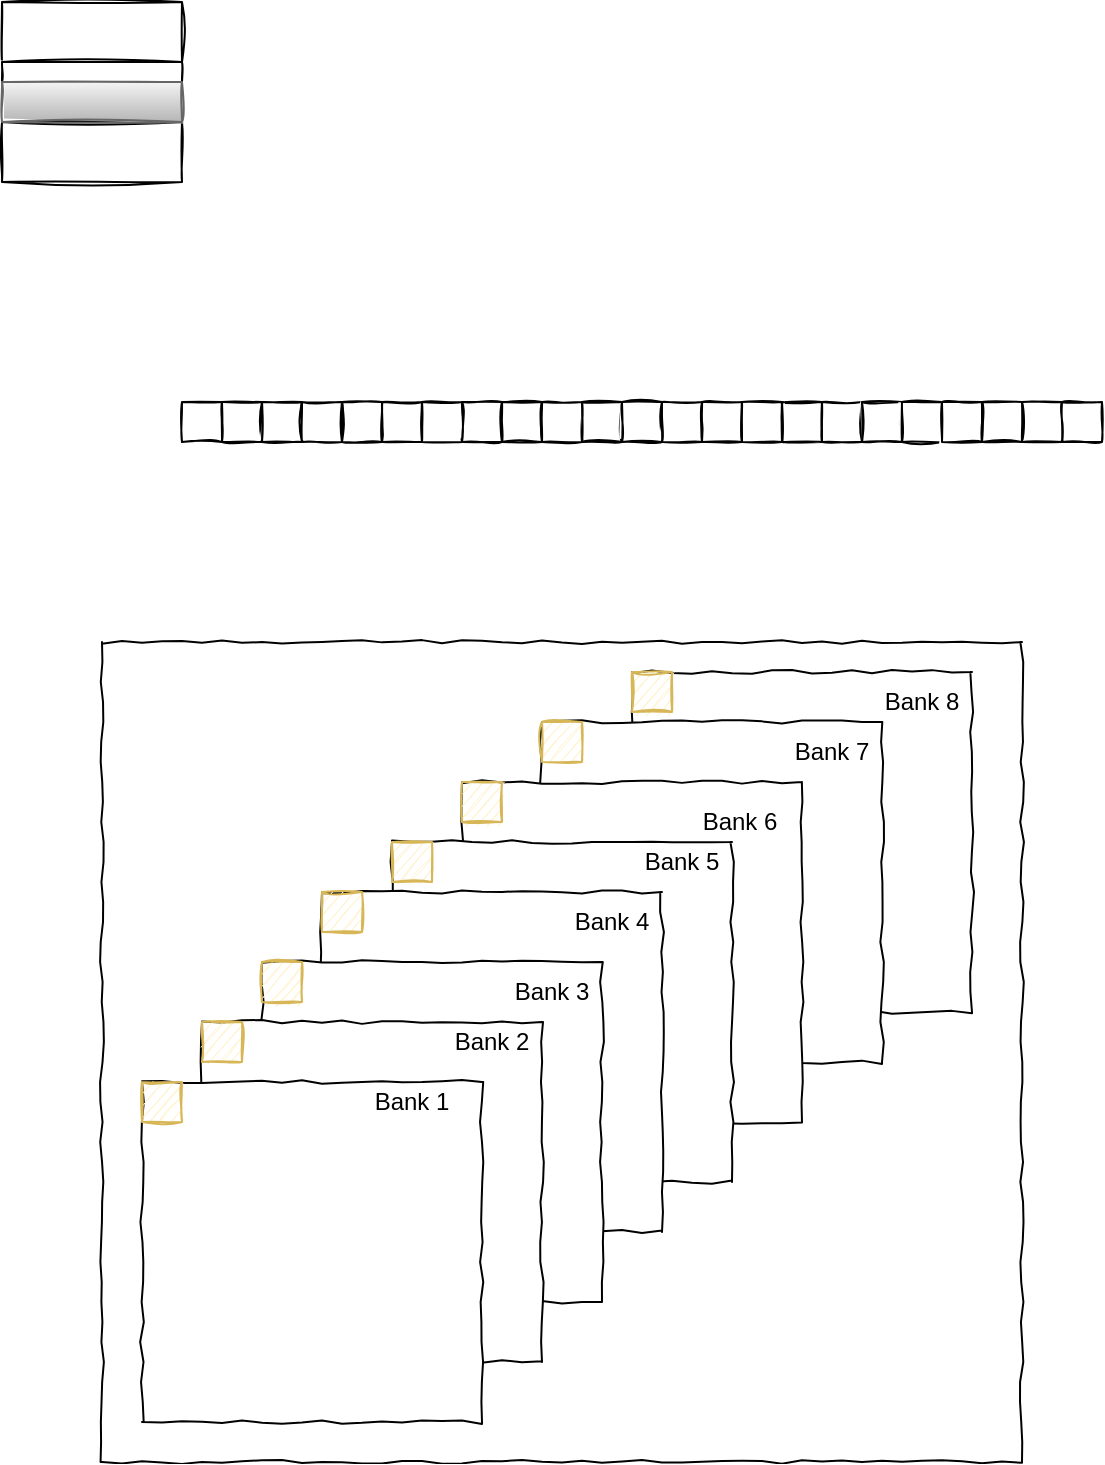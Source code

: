 <mxfile version="14.0.1" type="github">
  <diagram id="ZS9qUTMn806-23BdWWmp" name="Page-1">
    <mxGraphModel dx="1348" dy="703" grid="0" gridSize="10" guides="1" tooltips="1" connect="1" arrows="1" fold="1" page="1" pageScale="1" pageWidth="827" pageHeight="1169" background="none" math="0" shadow="0">
      <root>
        <mxCell id="0" />
        <mxCell id="1" parent="0" />
        <mxCell id="_L5JNgdixkdSD8Y0PR4u-4" value="" style="rounded=0;whiteSpace=wrap;html=1;sketch=1;gradientColor=none;" parent="1" vertex="1">
          <mxGeometry x="70" y="80" width="90" height="30" as="geometry" />
        </mxCell>
        <mxCell id="_L5JNgdixkdSD8Y0PR4u-5" value="" style="rounded=0;whiteSpace=wrap;html=1;sketch=1;gradientColor=none;" parent="1" vertex="1">
          <mxGeometry x="70" y="110" width="90" height="10" as="geometry" />
        </mxCell>
        <mxCell id="_L5JNgdixkdSD8Y0PR4u-6" value="" style="rounded=0;whiteSpace=wrap;html=1;sketch=1;gradientColor=none;" parent="1" vertex="1">
          <mxGeometry x="70" y="140" width="90" height="30" as="geometry" />
        </mxCell>
        <mxCell id="_L5JNgdixkdSD8Y0PR4u-7" value="" style="rounded=0;whiteSpace=wrap;html=1;sketch=1;fillColor=#f5f5f5;strokeColor=#666666;gradientColor=#b3b3b3;" parent="1" vertex="1">
          <mxGeometry x="70" y="120" width="90" height="20" as="geometry" />
        </mxCell>
        <mxCell id="tupv_SD9DHU6LTb3NPCC-2" value="" style="group" vertex="1" connectable="0" parent="1">
          <mxGeometry x="160" y="280" width="160" height="20" as="geometry" />
        </mxCell>
        <mxCell id="_L5JNgdixkdSD8Y0PR4u-31" value="" style="rounded=0;whiteSpace=wrap;html=1;sketch=1;gradientColor=none;" parent="tupv_SD9DHU6LTb3NPCC-2" vertex="1">
          <mxGeometry width="20" height="20" as="geometry" />
        </mxCell>
        <mxCell id="_L5JNgdixkdSD8Y0PR4u-32" value="" style="rounded=0;whiteSpace=wrap;html=1;sketch=1;gradientColor=none;" parent="tupv_SD9DHU6LTb3NPCC-2" vertex="1">
          <mxGeometry x="20" width="20" height="20" as="geometry" />
        </mxCell>
        <mxCell id="_L5JNgdixkdSD8Y0PR4u-34" value="" style="rounded=0;whiteSpace=wrap;html=1;sketch=1;gradientColor=none;" parent="tupv_SD9DHU6LTb3NPCC-2" vertex="1">
          <mxGeometry x="140" width="20" height="20" as="geometry" />
        </mxCell>
        <mxCell id="_L5JNgdixkdSD8Y0PR4u-35" value="" style="rounded=0;whiteSpace=wrap;html=1;sketch=1;gradientColor=none;" parent="tupv_SD9DHU6LTb3NPCC-2" vertex="1">
          <mxGeometry x="40" width="20" height="20" as="geometry" />
        </mxCell>
        <mxCell id="_L5JNgdixkdSD8Y0PR4u-36" value="" style="rounded=0;whiteSpace=wrap;html=1;sketch=1;gradientColor=none;" parent="tupv_SD9DHU6LTb3NPCC-2" vertex="1">
          <mxGeometry x="120" width="20" height="20" as="geometry" />
        </mxCell>
        <mxCell id="_L5JNgdixkdSD8Y0PR4u-37" value="" style="rounded=0;whiteSpace=wrap;html=1;sketch=1;gradientColor=none;" parent="tupv_SD9DHU6LTb3NPCC-2" vertex="1">
          <mxGeometry x="60" width="20" height="20" as="geometry" />
        </mxCell>
        <mxCell id="_L5JNgdixkdSD8Y0PR4u-38" value="" style="rounded=0;whiteSpace=wrap;html=1;sketch=1;gradientColor=none;" parent="tupv_SD9DHU6LTb3NPCC-2" vertex="1">
          <mxGeometry x="80" width="20" height="20" as="geometry" />
        </mxCell>
        <mxCell id="_L5JNgdixkdSD8Y0PR4u-39" value="" style="rounded=0;whiteSpace=wrap;html=1;sketch=1;gradientColor=none;" parent="tupv_SD9DHU6LTb3NPCC-2" vertex="1">
          <mxGeometry x="100" width="20" height="20" as="geometry" />
        </mxCell>
        <mxCell id="tupv_SD9DHU6LTb3NPCC-3" value="" style="group" vertex="1" connectable="0" parent="1">
          <mxGeometry x="320" y="280" width="160" height="20" as="geometry" />
        </mxCell>
        <mxCell id="tupv_SD9DHU6LTb3NPCC-4" value="" style="rounded=0;whiteSpace=wrap;html=1;sketch=1;gradientColor=none;" vertex="1" parent="tupv_SD9DHU6LTb3NPCC-3">
          <mxGeometry width="20" height="20" as="geometry" />
        </mxCell>
        <mxCell id="tupv_SD9DHU6LTb3NPCC-5" value="" style="rounded=0;whiteSpace=wrap;html=1;sketch=1;gradientColor=none;" vertex="1" parent="tupv_SD9DHU6LTb3NPCC-3">
          <mxGeometry x="20" width="20" height="20" as="geometry" />
        </mxCell>
        <mxCell id="tupv_SD9DHU6LTb3NPCC-6" value="" style="rounded=0;whiteSpace=wrap;html=1;sketch=1;gradientColor=none;" vertex="1" parent="tupv_SD9DHU6LTb3NPCC-3">
          <mxGeometry x="140" width="20" height="20" as="geometry" />
        </mxCell>
        <mxCell id="tupv_SD9DHU6LTb3NPCC-7" value="" style="rounded=0;whiteSpace=wrap;html=1;sketch=1;gradientColor=none;" vertex="1" parent="tupv_SD9DHU6LTb3NPCC-3">
          <mxGeometry x="40" width="20" height="20" as="geometry" />
        </mxCell>
        <mxCell id="tupv_SD9DHU6LTb3NPCC-8" value="" style="rounded=0;whiteSpace=wrap;html=1;sketch=1;gradientColor=none;" vertex="1" parent="tupv_SD9DHU6LTb3NPCC-3">
          <mxGeometry x="120" width="20" height="20" as="geometry" />
        </mxCell>
        <mxCell id="tupv_SD9DHU6LTb3NPCC-9" value="" style="rounded=0;whiteSpace=wrap;html=1;sketch=1;gradientColor=none;" vertex="1" parent="tupv_SD9DHU6LTb3NPCC-3">
          <mxGeometry x="60" width="20" height="20" as="geometry" />
        </mxCell>
        <mxCell id="tupv_SD9DHU6LTb3NPCC-10" value="" style="rounded=0;whiteSpace=wrap;html=1;sketch=1;gradientColor=none;" vertex="1" parent="tupv_SD9DHU6LTb3NPCC-3">
          <mxGeometry x="80" width="20" height="20" as="geometry" />
        </mxCell>
        <mxCell id="tupv_SD9DHU6LTb3NPCC-11" value="" style="rounded=0;whiteSpace=wrap;html=1;sketch=1;gradientColor=none;" vertex="1" parent="tupv_SD9DHU6LTb3NPCC-3">
          <mxGeometry x="100" width="20" height="20" as="geometry" />
        </mxCell>
        <mxCell id="tupv_SD9DHU6LTb3NPCC-12" value="" style="group" vertex="1" connectable="0" parent="1">
          <mxGeometry x="460" y="280" width="160" height="20" as="geometry" />
        </mxCell>
        <mxCell id="tupv_SD9DHU6LTb3NPCC-13" value="" style="rounded=0;whiteSpace=wrap;html=1;sketch=1;gradientColor=none;" vertex="1" parent="tupv_SD9DHU6LTb3NPCC-12">
          <mxGeometry width="20" height="20" as="geometry" />
        </mxCell>
        <mxCell id="tupv_SD9DHU6LTb3NPCC-14" value="" style="rounded=0;whiteSpace=wrap;html=1;sketch=1;gradientColor=none;" vertex="1" parent="tupv_SD9DHU6LTb3NPCC-12">
          <mxGeometry x="20" width="20" height="20" as="geometry" />
        </mxCell>
        <mxCell id="tupv_SD9DHU6LTb3NPCC-15" value="" style="rounded=0;whiteSpace=wrap;html=1;sketch=1;gradientColor=none;" vertex="1" parent="tupv_SD9DHU6LTb3NPCC-12">
          <mxGeometry x="140" width="20" height="20" as="geometry" />
        </mxCell>
        <mxCell id="tupv_SD9DHU6LTb3NPCC-16" value="" style="rounded=0;whiteSpace=wrap;html=1;sketch=1;gradientColor=none;" vertex="1" parent="tupv_SD9DHU6LTb3NPCC-12">
          <mxGeometry x="40" width="20" height="20" as="geometry" />
        </mxCell>
        <mxCell id="tupv_SD9DHU6LTb3NPCC-17" value="" style="rounded=0;whiteSpace=wrap;html=1;sketch=1;gradientColor=none;" vertex="1" parent="tupv_SD9DHU6LTb3NPCC-12">
          <mxGeometry x="120" width="20" height="20" as="geometry" />
        </mxCell>
        <mxCell id="tupv_SD9DHU6LTb3NPCC-18" value="" style="rounded=0;whiteSpace=wrap;html=1;sketch=1;gradientColor=none;" vertex="1" parent="tupv_SD9DHU6LTb3NPCC-12">
          <mxGeometry x="60" width="20" height="20" as="geometry" />
        </mxCell>
        <mxCell id="tupv_SD9DHU6LTb3NPCC-19" value="" style="rounded=0;whiteSpace=wrap;html=1;sketch=1;gradientColor=none;" vertex="1" parent="tupv_SD9DHU6LTb3NPCC-12">
          <mxGeometry x="80" width="20" height="20" as="geometry" />
        </mxCell>
        <mxCell id="tupv_SD9DHU6LTb3NPCC-20" value="" style="rounded=0;whiteSpace=wrap;html=1;sketch=1;gradientColor=none;" vertex="1" parent="tupv_SD9DHU6LTb3NPCC-12">
          <mxGeometry x="100" width="20" height="20" as="geometry" />
        </mxCell>
        <mxCell id="tupv_SD9DHU6LTb3NPCC-22" value="" style="rounded=0;whiteSpace=wrap;html=1;comic=1;" vertex="1" parent="1">
          <mxGeometry x="120" y="400" width="460" height="410" as="geometry" />
        </mxCell>
        <mxCell id="tupv_SD9DHU6LTb3NPCC-30" value="" style="rounded=0;whiteSpace=wrap;html=1;comic=1;" vertex="1" parent="1">
          <mxGeometry x="385" y="415" width="170" height="170" as="geometry" />
        </mxCell>
        <mxCell id="tupv_SD9DHU6LTb3NPCC-29" value="" style="rounded=0;whiteSpace=wrap;html=1;comic=1;" vertex="1" parent="1">
          <mxGeometry x="340" y="440" width="170" height="170" as="geometry" />
        </mxCell>
        <mxCell id="tupv_SD9DHU6LTb3NPCC-28" value="" style="rounded=0;whiteSpace=wrap;html=1;comic=1;" vertex="1" parent="1">
          <mxGeometry x="300" y="470" width="170" height="170" as="geometry" />
        </mxCell>
        <mxCell id="tupv_SD9DHU6LTb3NPCC-27" value="" style="rounded=0;whiteSpace=wrap;html=1;comic=1;" vertex="1" parent="1">
          <mxGeometry x="265" y="500" width="170" height="170" as="geometry" />
        </mxCell>
        <mxCell id="tupv_SD9DHU6LTb3NPCC-26" value="" style="rounded=0;whiteSpace=wrap;html=1;comic=1;" vertex="1" parent="1">
          <mxGeometry x="230" y="525" width="170" height="170" as="geometry" />
        </mxCell>
        <mxCell id="tupv_SD9DHU6LTb3NPCC-25" value="" style="rounded=0;whiteSpace=wrap;html=1;comic=1;" vertex="1" parent="1">
          <mxGeometry x="200" y="560" width="170" height="170" as="geometry" />
        </mxCell>
        <mxCell id="tupv_SD9DHU6LTb3NPCC-24" value="" style="rounded=0;whiteSpace=wrap;html=1;comic=1;" vertex="1" parent="1">
          <mxGeometry x="170" y="590" width="170" height="170" as="geometry" />
        </mxCell>
        <mxCell id="tupv_SD9DHU6LTb3NPCC-23" value="" style="rounded=0;whiteSpace=wrap;html=1;comic=1;" vertex="1" parent="1">
          <mxGeometry x="140" y="620" width="170" height="170" as="geometry" />
        </mxCell>
        <mxCell id="tupv_SD9DHU6LTb3NPCC-31" value="Bank 1" style="text;html=1;strokeColor=none;fillColor=none;align=center;verticalAlign=middle;whiteSpace=wrap;rounded=0;comic=1;" vertex="1" parent="1">
          <mxGeometry x="250" y="620" width="50" height="20" as="geometry" />
        </mxCell>
        <mxCell id="tupv_SD9DHU6LTb3NPCC-34" value="Bank 7" style="text;html=1;strokeColor=none;fillColor=none;align=center;verticalAlign=middle;whiteSpace=wrap;rounded=0;comic=1;" vertex="1" parent="1">
          <mxGeometry x="460" y="445" width="50" height="20" as="geometry" />
        </mxCell>
        <mxCell id="tupv_SD9DHU6LTb3NPCC-35" value="Bank 6" style="text;html=1;strokeColor=none;fillColor=none;align=center;verticalAlign=middle;whiteSpace=wrap;rounded=0;comic=1;" vertex="1" parent="1">
          <mxGeometry x="414" y="480" width="50" height="20" as="geometry" />
        </mxCell>
        <mxCell id="tupv_SD9DHU6LTb3NPCC-36" value="Bank 5" style="text;html=1;strokeColor=none;fillColor=none;align=center;verticalAlign=middle;whiteSpace=wrap;rounded=0;comic=1;" vertex="1" parent="1">
          <mxGeometry x="385" y="500" width="50" height="20" as="geometry" />
        </mxCell>
        <mxCell id="tupv_SD9DHU6LTb3NPCC-37" value="Bank 4" style="text;html=1;strokeColor=none;fillColor=none;align=center;verticalAlign=middle;whiteSpace=wrap;rounded=0;comic=1;" vertex="1" parent="1">
          <mxGeometry x="350" y="530" width="50" height="20" as="geometry" />
        </mxCell>
        <mxCell id="tupv_SD9DHU6LTb3NPCC-38" value="Bank 3" style="text;html=1;strokeColor=none;fillColor=none;align=center;verticalAlign=middle;whiteSpace=wrap;rounded=0;comic=1;" vertex="1" parent="1">
          <mxGeometry x="320" y="565" width="50" height="20" as="geometry" />
        </mxCell>
        <mxCell id="tupv_SD9DHU6LTb3NPCC-39" value="Bank 2" style="text;html=1;strokeColor=none;fillColor=none;align=center;verticalAlign=middle;whiteSpace=wrap;rounded=0;comic=1;" vertex="1" parent="1">
          <mxGeometry x="290" y="590" width="50" height="20" as="geometry" />
        </mxCell>
        <mxCell id="tupv_SD9DHU6LTb3NPCC-40" value="Bank 8" style="text;html=1;strokeColor=none;fillColor=none;align=center;verticalAlign=middle;whiteSpace=wrap;rounded=0;comic=1;" vertex="1" parent="1">
          <mxGeometry x="505" y="415" width="50" height="30" as="geometry" />
        </mxCell>
        <mxCell id="tupv_SD9DHU6LTb3NPCC-51" value="" style="rounded=0;whiteSpace=wrap;html=1;comic=1;fillColor=#fff2cc;strokeColor=#d6b656;sketch=1;" vertex="1" parent="1">
          <mxGeometry x="140" y="620" width="20" height="20" as="geometry" />
        </mxCell>
        <mxCell id="tupv_SD9DHU6LTb3NPCC-53" value="" style="rounded=0;whiteSpace=wrap;html=1;comic=1;fillColor=#fff2cc;strokeColor=#d6b656;sketch=1;" vertex="1" parent="1">
          <mxGeometry x="170" y="590" width="20" height="20" as="geometry" />
        </mxCell>
        <mxCell id="tupv_SD9DHU6LTb3NPCC-54" value="" style="rounded=0;whiteSpace=wrap;html=1;comic=1;fillColor=#fff2cc;strokeColor=#d6b656;sketch=1;" vertex="1" parent="1">
          <mxGeometry x="200" y="560" width="20" height="20" as="geometry" />
        </mxCell>
        <mxCell id="tupv_SD9DHU6LTb3NPCC-55" value="" style="rounded=0;whiteSpace=wrap;html=1;comic=1;fillColor=#fff2cc;strokeColor=#d6b656;sketch=1;" vertex="1" parent="1">
          <mxGeometry x="230" y="525" width="20" height="20" as="geometry" />
        </mxCell>
        <mxCell id="tupv_SD9DHU6LTb3NPCC-56" value="" style="rounded=0;whiteSpace=wrap;html=1;comic=1;fillColor=#fff2cc;strokeColor=#d6b656;sketch=1;" vertex="1" parent="1">
          <mxGeometry x="265" y="500" width="20" height="20" as="geometry" />
        </mxCell>
        <mxCell id="tupv_SD9DHU6LTb3NPCC-57" value="" style="rounded=0;whiteSpace=wrap;html=1;comic=1;fillColor=#fff2cc;strokeColor=#d6b656;sketch=1;" vertex="1" parent="1">
          <mxGeometry x="300" y="470" width="20" height="20" as="geometry" />
        </mxCell>
        <mxCell id="tupv_SD9DHU6LTb3NPCC-58" value="" style="rounded=0;whiteSpace=wrap;html=1;comic=1;fillColor=#fff2cc;strokeColor=#d6b656;sketch=1;" vertex="1" parent="1">
          <mxGeometry x="340" y="440" width="20" height="20" as="geometry" />
        </mxCell>
        <mxCell id="tupv_SD9DHU6LTb3NPCC-59" value="" style="rounded=0;whiteSpace=wrap;html=1;comic=1;fillColor=#fff2cc;strokeColor=#d6b656;sketch=1;" vertex="1" parent="1">
          <mxGeometry x="385" y="415" width="20" height="20" as="geometry" />
        </mxCell>
      </root>
    </mxGraphModel>
  </diagram>
</mxfile>
